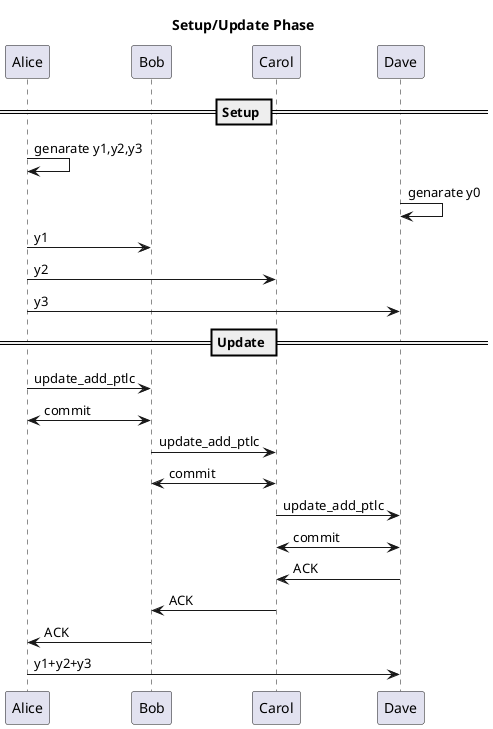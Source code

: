 @startuml
title Setup/Update Phase
participant Alice
participant Bob
participant Carol
participant Dave

== Setup ==

Alice -> Alice: genarate y1,y2,y3
Dave -> Dave: genarate y0
Alice -> Bob: y1
Alice -> Carol: y2
Alice -> Dave: y3

== Update ==

Alice -> Bob: update_add_ptlc
Alice <-> Bob: commit

Bob -> Carol: update_add_ptlc
Bob <-> Carol: commit

Carol -> Dave: update_add_ptlc
Carol <-> Dave: commit

Dave -> Carol: ACK
Carol -> Bob: ACK
Bob -> Alice: ACK

Alice -> Dave: y1+y2+y3

@enduml
